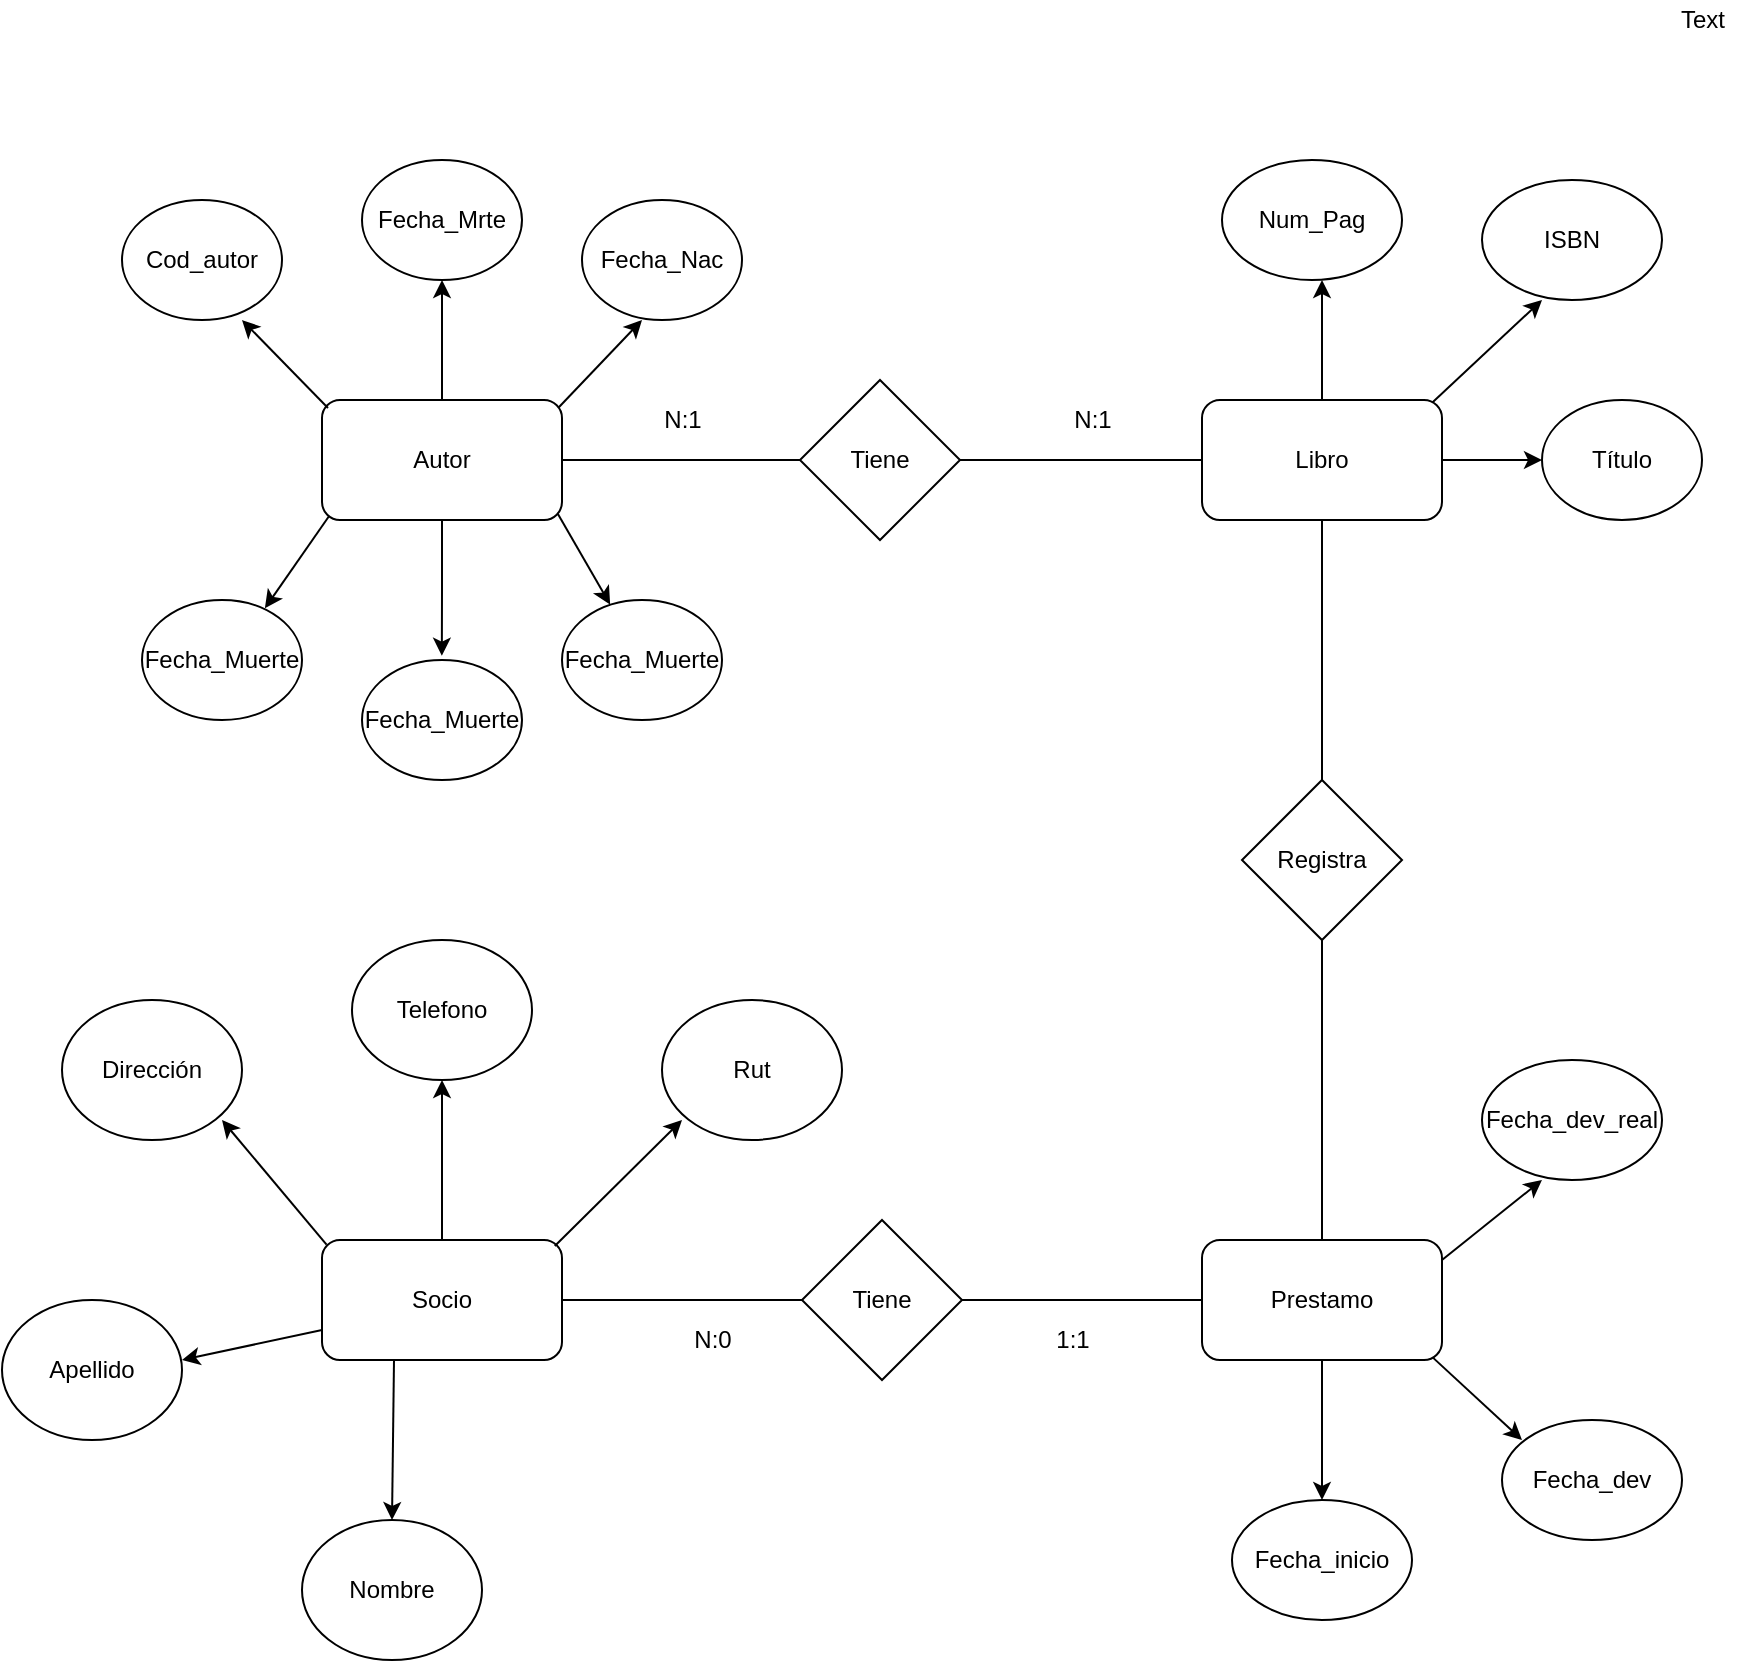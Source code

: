 <mxfile version="14.9.3" type="github">
  <diagram id="R2lEEEUBdFMjLlhIrx00" name="Page-1">
    <mxGraphModel dx="1853" dy="826" grid="1" gridSize="10" guides="1" tooltips="1" connect="1" arrows="1" fold="1" page="1" pageScale="1" pageWidth="850" pageHeight="1100" math="0" shadow="0" extFonts="Permanent Marker^https://fonts.googleapis.com/css?family=Permanent+Marker">
      <root>
        <mxCell id="0" />
        <mxCell id="1" parent="0" />
        <mxCell id="HTeMGB93rufCVREDGlnw-1" value="Autor" style="rounded=1;whiteSpace=wrap;html=1;" vertex="1" parent="1">
          <mxGeometry x="160" y="200" width="120" height="60" as="geometry" />
        </mxCell>
        <mxCell id="HTeMGB93rufCVREDGlnw-2" value="Socio" style="rounded=1;whiteSpace=wrap;html=1;" vertex="1" parent="1">
          <mxGeometry x="160" y="620" width="120" height="60" as="geometry" />
        </mxCell>
        <mxCell id="HTeMGB93rufCVREDGlnw-59" style="edgeStyle=orthogonalEdgeStyle;rounded=0;orthogonalLoop=1;jettySize=auto;html=1;" edge="1" parent="1" source="HTeMGB93rufCVREDGlnw-3">
          <mxGeometry relative="1" as="geometry">
            <mxPoint x="660" y="140" as="targetPoint" />
          </mxGeometry>
        </mxCell>
        <mxCell id="HTeMGB93rufCVREDGlnw-60" style="edgeStyle=orthogonalEdgeStyle;rounded=0;orthogonalLoop=1;jettySize=auto;html=1;exitX=1;exitY=0.5;exitDx=0;exitDy=0;" edge="1" parent="1" source="HTeMGB93rufCVREDGlnw-3">
          <mxGeometry relative="1" as="geometry">
            <mxPoint x="770" y="230" as="targetPoint" />
          </mxGeometry>
        </mxCell>
        <mxCell id="HTeMGB93rufCVREDGlnw-3" value="Libro" style="rounded=1;whiteSpace=wrap;html=1;" vertex="1" parent="1">
          <mxGeometry x="600" y="200" width="120" height="60" as="geometry" />
        </mxCell>
        <mxCell id="HTeMGB93rufCVREDGlnw-50" style="edgeStyle=orthogonalEdgeStyle;rounded=0;orthogonalLoop=1;jettySize=auto;html=1;exitX=0.5;exitY=1;exitDx=0;exitDy=0;" edge="1" parent="1" source="HTeMGB93rufCVREDGlnw-4">
          <mxGeometry relative="1" as="geometry">
            <mxPoint x="660" y="750" as="targetPoint" />
          </mxGeometry>
        </mxCell>
        <mxCell id="HTeMGB93rufCVREDGlnw-4" value="Prestamo" style="rounded=1;whiteSpace=wrap;html=1;" vertex="1" parent="1">
          <mxGeometry x="600" y="620" width="120" height="60" as="geometry" />
        </mxCell>
        <mxCell id="HTeMGB93rufCVREDGlnw-5" value="Registra" style="rhombus;whiteSpace=wrap;html=1;" vertex="1" parent="1">
          <mxGeometry x="620" y="390" width="80" height="80" as="geometry" />
        </mxCell>
        <mxCell id="HTeMGB93rufCVREDGlnw-6" value="Tiene" style="rhombus;whiteSpace=wrap;html=1;" vertex="1" parent="1">
          <mxGeometry x="400" y="610" width="80" height="80" as="geometry" />
        </mxCell>
        <mxCell id="HTeMGB93rufCVREDGlnw-7" value="Tiene" style="rhombus;whiteSpace=wrap;html=1;" vertex="1" parent="1">
          <mxGeometry x="399" y="190" width="80" height="80" as="geometry" />
        </mxCell>
        <mxCell id="HTeMGB93rufCVREDGlnw-9" value="" style="endArrow=none;html=1;entryX=0.5;entryY=0;entryDx=0;entryDy=0;exitX=0.5;exitY=1;exitDx=0;exitDy=0;" edge="1" parent="1" source="HTeMGB93rufCVREDGlnw-5" target="HTeMGB93rufCVREDGlnw-4">
          <mxGeometry width="50" height="50" relative="1" as="geometry">
            <mxPoint x="390" y="400" as="sourcePoint" />
            <mxPoint x="440" y="350" as="targetPoint" />
          </mxGeometry>
        </mxCell>
        <mxCell id="HTeMGB93rufCVREDGlnw-10" value="" style="endArrow=none;html=1;entryX=0.5;entryY=1;entryDx=0;entryDy=0;exitX=0.5;exitY=0;exitDx=0;exitDy=0;" edge="1" parent="1" source="HTeMGB93rufCVREDGlnw-5" target="HTeMGB93rufCVREDGlnw-3">
          <mxGeometry width="50" height="50" relative="1" as="geometry">
            <mxPoint x="670" y="480" as="sourcePoint" />
            <mxPoint x="670" y="630" as="targetPoint" />
          </mxGeometry>
        </mxCell>
        <mxCell id="HTeMGB93rufCVREDGlnw-11" value="" style="endArrow=none;html=1;entryX=1;entryY=0.5;entryDx=0;entryDy=0;exitX=0;exitY=0.5;exitDx=0;exitDy=0;" edge="1" parent="1" source="HTeMGB93rufCVREDGlnw-4" target="HTeMGB93rufCVREDGlnw-6">
          <mxGeometry width="50" height="50" relative="1" as="geometry">
            <mxPoint x="680" y="490" as="sourcePoint" />
            <mxPoint x="680" y="640" as="targetPoint" />
          </mxGeometry>
        </mxCell>
        <mxCell id="HTeMGB93rufCVREDGlnw-12" value="" style="endArrow=none;html=1;" edge="1" parent="1" source="HTeMGB93rufCVREDGlnw-2">
          <mxGeometry width="50" height="50" relative="1" as="geometry">
            <mxPoint x="690" y="500" as="sourcePoint" />
            <mxPoint x="400" y="650" as="targetPoint" />
          </mxGeometry>
        </mxCell>
        <mxCell id="HTeMGB93rufCVREDGlnw-13" value="" style="endArrow=none;html=1;exitX=1;exitY=0.5;exitDx=0;exitDy=0;entryX=0;entryY=0.5;entryDx=0;entryDy=0;" edge="1" parent="1" source="HTeMGB93rufCVREDGlnw-1" target="HTeMGB93rufCVREDGlnw-7">
          <mxGeometry width="50" height="50" relative="1" as="geometry">
            <mxPoint x="289" y="592" as="sourcePoint" />
            <mxPoint x="409" y="592" as="targetPoint" />
            <Array as="points" />
          </mxGeometry>
        </mxCell>
        <mxCell id="HTeMGB93rufCVREDGlnw-14" value="" style="endArrow=none;html=1;entryX=0;entryY=0.5;entryDx=0;entryDy=0;exitX=1;exitY=0.5;exitDx=0;exitDy=0;" edge="1" parent="1" source="HTeMGB93rufCVREDGlnw-7" target="HTeMGB93rufCVREDGlnw-3">
          <mxGeometry width="50" height="50" relative="1" as="geometry">
            <mxPoint x="300" y="670" as="sourcePoint" />
            <mxPoint x="420" y="670" as="targetPoint" />
          </mxGeometry>
        </mxCell>
        <mxCell id="HTeMGB93rufCVREDGlnw-16" value="" style="endArrow=classic;html=1;" edge="1" parent="1">
          <mxGeometry width="50" height="50" relative="1" as="geometry">
            <mxPoint x="163" y="204" as="sourcePoint" />
            <mxPoint x="120" y="160" as="targetPoint" />
          </mxGeometry>
        </mxCell>
        <mxCell id="HTeMGB93rufCVREDGlnw-19" value="" style="endArrow=classic;html=1;exitX=0.987;exitY=0.06;exitDx=0;exitDy=0;exitPerimeter=0;" edge="1" parent="1" source="HTeMGB93rufCVREDGlnw-1">
          <mxGeometry width="50" height="50" relative="1" as="geometry">
            <mxPoint x="175" y="200" as="sourcePoint" />
            <mxPoint x="320" y="160" as="targetPoint" />
            <Array as="points" />
          </mxGeometry>
        </mxCell>
        <mxCell id="HTeMGB93rufCVREDGlnw-23" value="" style="endArrow=classic;html=1;exitX=0.5;exitY=0;exitDx=0;exitDy=0;" edge="1" parent="1" source="HTeMGB93rufCVREDGlnw-1">
          <mxGeometry width="50" height="50" relative="1" as="geometry">
            <mxPoint x="173" y="214" as="sourcePoint" />
            <mxPoint x="220" y="140" as="targetPoint" />
          </mxGeometry>
        </mxCell>
        <mxCell id="HTeMGB93rufCVREDGlnw-24" value="Cod_autor" style="ellipse;whiteSpace=wrap;html=1;" vertex="1" parent="1">
          <mxGeometry x="60" y="100" width="80" height="60" as="geometry" />
        </mxCell>
        <mxCell id="HTeMGB93rufCVREDGlnw-25" value="Fecha_Mrte" style="ellipse;whiteSpace=wrap;html=1;" vertex="1" parent="1">
          <mxGeometry x="180" y="80" width="80" height="60" as="geometry" />
        </mxCell>
        <mxCell id="HTeMGB93rufCVREDGlnw-26" value="Fecha_Nac" style="ellipse;whiteSpace=wrap;html=1;" vertex="1" parent="1">
          <mxGeometry x="290" y="100" width="80" height="60" as="geometry" />
        </mxCell>
        <mxCell id="HTeMGB93rufCVREDGlnw-27" value="Fecha_Muerte" style="ellipse;whiteSpace=wrap;html=1;" vertex="1" parent="1">
          <mxGeometry x="70" y="300" width="80" height="60" as="geometry" />
        </mxCell>
        <mxCell id="HTeMGB93rufCVREDGlnw-31" value="" style="edgeStyle=orthogonalEdgeStyle;rounded=0;orthogonalLoop=1;jettySize=auto;html=1;entryX=0.499;entryY=-0.036;entryDx=0;entryDy=0;entryPerimeter=0;exitX=0.5;exitY=1;exitDx=0;exitDy=0;" edge="1" parent="1" source="HTeMGB93rufCVREDGlnw-1" target="HTeMGB93rufCVREDGlnw-28">
          <mxGeometry relative="1" as="geometry">
            <mxPoint x="220" y="310" as="sourcePoint" />
          </mxGeometry>
        </mxCell>
        <mxCell id="HTeMGB93rufCVREDGlnw-28" value="Fecha_Muerte" style="ellipse;whiteSpace=wrap;html=1;" vertex="1" parent="1">
          <mxGeometry x="180" y="330" width="80" height="60" as="geometry" />
        </mxCell>
        <mxCell id="HTeMGB93rufCVREDGlnw-29" value="Fecha_Muerte" style="ellipse;whiteSpace=wrap;html=1;" vertex="1" parent="1">
          <mxGeometry x="280" y="300" width="80" height="60" as="geometry" />
        </mxCell>
        <mxCell id="HTeMGB93rufCVREDGlnw-30" value="" style="endArrow=classic;html=1;entryX=0.768;entryY=0.069;entryDx=0;entryDy=0;entryPerimeter=0;exitX=0.029;exitY=0.969;exitDx=0;exitDy=0;exitPerimeter=0;" edge="1" parent="1" source="HTeMGB93rufCVREDGlnw-1" target="HTeMGB93rufCVREDGlnw-27">
          <mxGeometry width="50" height="50" relative="1" as="geometry">
            <mxPoint x="160" y="260" as="sourcePoint" />
            <mxPoint x="190" y="230" as="targetPoint" />
          </mxGeometry>
        </mxCell>
        <mxCell id="HTeMGB93rufCVREDGlnw-36" value="" style="endArrow=classic;html=1;exitX=0.983;exitY=0.95;exitDx=0;exitDy=0;exitPerimeter=0;entryX=0.301;entryY=0.038;entryDx=0;entryDy=0;entryPerimeter=0;" edge="1" parent="1" source="HTeMGB93rufCVREDGlnw-1" target="HTeMGB93rufCVREDGlnw-29">
          <mxGeometry width="50" height="50" relative="1" as="geometry">
            <mxPoint x="200" y="340" as="sourcePoint" />
            <mxPoint x="250" y="290" as="targetPoint" />
          </mxGeometry>
        </mxCell>
        <mxCell id="HTeMGB93rufCVREDGlnw-39" value="" style="endArrow=classic;html=1;exitX=0.97;exitY=0.05;exitDx=0;exitDy=0;exitPerimeter=0;" edge="1" parent="1" source="HTeMGB93rufCVREDGlnw-2">
          <mxGeometry width="50" height="50" relative="1" as="geometry">
            <mxPoint x="280" y="620" as="sourcePoint" />
            <mxPoint x="340" y="560" as="targetPoint" />
          </mxGeometry>
        </mxCell>
        <mxCell id="HTeMGB93rufCVREDGlnw-40" value="" style="endArrow=classic;html=1;exitX=0.5;exitY=0;exitDx=0;exitDy=0;" edge="1" parent="1" source="HTeMGB93rufCVREDGlnw-2">
          <mxGeometry width="50" height="50" relative="1" as="geometry">
            <mxPoint x="220" y="580" as="sourcePoint" />
            <mxPoint x="220" y="540" as="targetPoint" />
          </mxGeometry>
        </mxCell>
        <mxCell id="HTeMGB93rufCVREDGlnw-41" value="" style="endArrow=classic;html=1;exitX=0.019;exitY=0.039;exitDx=0;exitDy=0;exitPerimeter=0;" edge="1" parent="1" source="HTeMGB93rufCVREDGlnw-2">
          <mxGeometry width="50" height="50" relative="1" as="geometry">
            <mxPoint x="210" y="590" as="sourcePoint" />
            <mxPoint x="110" y="560" as="targetPoint" />
          </mxGeometry>
        </mxCell>
        <mxCell id="HTeMGB93rufCVREDGlnw-42" value="" style="endArrow=classic;html=1;exitX=0;exitY=0.75;exitDx=0;exitDy=0;" edge="1" parent="1" source="HTeMGB93rufCVREDGlnw-2">
          <mxGeometry width="50" height="50" relative="1" as="geometry">
            <mxPoint x="172.28" y="632.34" as="sourcePoint" />
            <mxPoint x="90" y="680" as="targetPoint" />
          </mxGeometry>
        </mxCell>
        <mxCell id="HTeMGB93rufCVREDGlnw-43" value="" style="endArrow=classic;html=1;entryX=0.5;entryY=0;entryDx=0;entryDy=0;" edge="1" parent="1" target="HTeMGB93rufCVREDGlnw-44">
          <mxGeometry width="50" height="50" relative="1" as="geometry">
            <mxPoint x="196" y="680" as="sourcePoint" />
            <mxPoint x="190" y="760" as="targetPoint" />
          </mxGeometry>
        </mxCell>
        <mxCell id="HTeMGB93rufCVREDGlnw-44" value="Nombre" style="ellipse;whiteSpace=wrap;html=1;" vertex="1" parent="1">
          <mxGeometry x="150" y="760" width="90" height="70" as="geometry" />
        </mxCell>
        <mxCell id="HTeMGB93rufCVREDGlnw-45" value="Apellido" style="ellipse;whiteSpace=wrap;html=1;" vertex="1" parent="1">
          <mxGeometry y="650" width="90" height="70" as="geometry" />
        </mxCell>
        <mxCell id="HTeMGB93rufCVREDGlnw-46" value="Dirección" style="ellipse;whiteSpace=wrap;html=1;" vertex="1" parent="1">
          <mxGeometry x="30" y="500" width="90" height="70" as="geometry" />
        </mxCell>
        <mxCell id="HTeMGB93rufCVREDGlnw-47" value="Telefono" style="ellipse;whiteSpace=wrap;html=1;" vertex="1" parent="1">
          <mxGeometry x="175" y="470" width="90" height="70" as="geometry" />
        </mxCell>
        <mxCell id="HTeMGB93rufCVREDGlnw-49" value="Rut" style="ellipse;whiteSpace=wrap;html=1;" vertex="1" parent="1">
          <mxGeometry x="330" y="500" width="90" height="70" as="geometry" />
        </mxCell>
        <mxCell id="HTeMGB93rufCVREDGlnw-55" value="" style="endArrow=classic;html=1;exitX=1;exitY=0.167;exitDx=0;exitDy=0;exitPerimeter=0;" edge="1" parent="1" source="HTeMGB93rufCVREDGlnw-4">
          <mxGeometry width="50" height="50" relative="1" as="geometry">
            <mxPoint x="720" y="620" as="sourcePoint" />
            <mxPoint x="770" y="590" as="targetPoint" />
          </mxGeometry>
        </mxCell>
        <mxCell id="HTeMGB93rufCVREDGlnw-57" value="" style="endArrow=classic;html=1;exitX=0.961;exitY=0.978;exitDx=0;exitDy=0;exitPerimeter=0;" edge="1" parent="1" source="HTeMGB93rufCVREDGlnw-4">
          <mxGeometry width="50" height="50" relative="1" as="geometry">
            <mxPoint x="500" y="680" as="sourcePoint" />
            <mxPoint x="760" y="720" as="targetPoint" />
          </mxGeometry>
        </mxCell>
        <mxCell id="HTeMGB93rufCVREDGlnw-61" value="" style="endArrow=classic;html=1;exitX=0.961;exitY=0.019;exitDx=0;exitDy=0;exitPerimeter=0;" edge="1" parent="1" source="HTeMGB93rufCVREDGlnw-3">
          <mxGeometry width="50" height="50" relative="1" as="geometry">
            <mxPoint x="630" y="160" as="sourcePoint" />
            <mxPoint x="770" y="150" as="targetPoint" />
          </mxGeometry>
        </mxCell>
        <mxCell id="HTeMGB93rufCVREDGlnw-63" value="Num_Pag" style="ellipse;whiteSpace=wrap;html=1;" vertex="1" parent="1">
          <mxGeometry x="610" y="80" width="90" height="60" as="geometry" />
        </mxCell>
        <mxCell id="HTeMGB93rufCVREDGlnw-64" value="ISBN" style="ellipse;whiteSpace=wrap;html=1;" vertex="1" parent="1">
          <mxGeometry x="740" y="90" width="90" height="60" as="geometry" />
        </mxCell>
        <mxCell id="HTeMGB93rufCVREDGlnw-65" value="Título" style="ellipse;whiteSpace=wrap;html=1;" vertex="1" parent="1">
          <mxGeometry x="770" y="200" width="80" height="60" as="geometry" />
        </mxCell>
        <mxCell id="HTeMGB93rufCVREDGlnw-66" value="Text" style="text;html=1;align=center;verticalAlign=middle;resizable=0;points=[];autosize=1;strokeColor=none;" vertex="1" parent="1">
          <mxGeometry x="830" width="40" height="20" as="geometry" />
        </mxCell>
        <mxCell id="HTeMGB93rufCVREDGlnw-68" value="Fecha_dev" style="ellipse;whiteSpace=wrap;html=1;" vertex="1" parent="1">
          <mxGeometry x="750" y="710" width="90" height="60" as="geometry" />
        </mxCell>
        <mxCell id="HTeMGB93rufCVREDGlnw-69" value="Fecha_dev_real" style="ellipse;whiteSpace=wrap;html=1;" vertex="1" parent="1">
          <mxGeometry x="740" y="530" width="90" height="60" as="geometry" />
        </mxCell>
        <mxCell id="HTeMGB93rufCVREDGlnw-70" value="Fecha_inicio" style="ellipse;whiteSpace=wrap;html=1;" vertex="1" parent="1">
          <mxGeometry x="615" y="750" width="90" height="60" as="geometry" />
        </mxCell>
        <mxCell id="HTeMGB93rufCVREDGlnw-76" value="N:1" style="text;html=1;align=center;verticalAlign=middle;resizable=0;points=[];autosize=1;strokeColor=none;" vertex="1" parent="1">
          <mxGeometry x="325" y="200" width="30" height="20" as="geometry" />
        </mxCell>
        <mxCell id="HTeMGB93rufCVREDGlnw-77" value="N:1" style="text;html=1;align=center;verticalAlign=middle;resizable=0;points=[];autosize=1;strokeColor=none;" vertex="1" parent="1">
          <mxGeometry x="530" y="200" width="30" height="20" as="geometry" />
        </mxCell>
        <mxCell id="HTeMGB93rufCVREDGlnw-78" value="1:1" style="text;html=1;align=center;verticalAlign=middle;resizable=0;points=[];autosize=1;strokeColor=none;" vertex="1" parent="1">
          <mxGeometry x="520" y="660" width="30" height="20" as="geometry" />
        </mxCell>
        <mxCell id="HTeMGB93rufCVREDGlnw-79" value="N:0" style="text;html=1;align=center;verticalAlign=middle;resizable=0;points=[];autosize=1;strokeColor=none;" vertex="1" parent="1">
          <mxGeometry x="340" y="660" width="30" height="20" as="geometry" />
        </mxCell>
      </root>
    </mxGraphModel>
  </diagram>
</mxfile>

